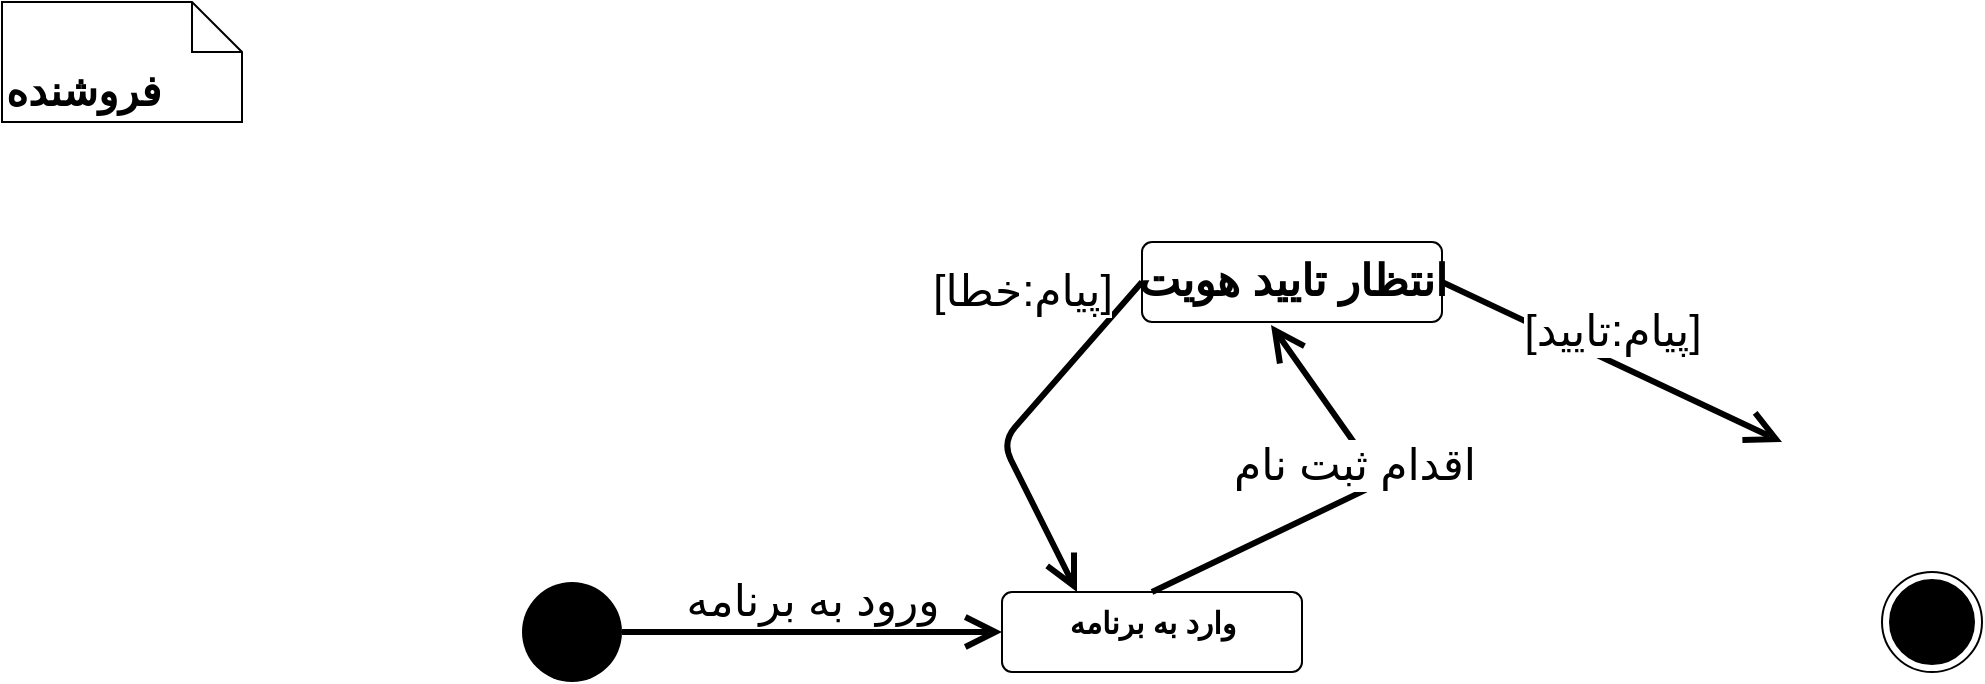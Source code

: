<mxfile version="14.1.3" type="github">
  <diagram name="Page-1" id="58cdce13-f638-feb5-8d6f-7d28b1aa9fa0">
    <mxGraphModel dx="1117" dy="610" grid="1" gridSize="10" guides="1" tooltips="1" connect="1" arrows="1" fold="1" page="1" pageScale="1" pageWidth="1100" pageHeight="850" background="#ffffff" math="0" shadow="0">
      <root>
        <mxCell id="0" />
        <mxCell id="1" parent="0" />
        <mxCell id="qLAmZXMIbUz67TFTp53_-2" value="وارد به برنامه" style="html=1;align=center;verticalAlign=top;rounded=1;absoluteArcSize=1;arcSize=10;dashed=0;fontSize=15;fontStyle=1" parent="1" vertex="1">
          <mxGeometry x="500" y="295" width="150" height="40" as="geometry" />
        </mxCell>
        <mxCell id="qLAmZXMIbUz67TFTp53_-3" value="" style="ellipse;fillColor=#000000;strokeColor=none;" parent="1" vertex="1">
          <mxGeometry x="260" y="290" width="50" height="50" as="geometry" />
        </mxCell>
        <mxCell id="qLAmZXMIbUz67TFTp53_-4" value="" style="ellipse;html=1;shape=endState;fillColor=#000000;strokeColor=#000000;" parent="1" vertex="1">
          <mxGeometry x="940" y="285" width="50" height="50" as="geometry" />
        </mxCell>
        <mxCell id="qLAmZXMIbUz67TFTp53_-5" value="&lt;b&gt;&lt;font style=&quot;font-size: 21px&quot;&gt;فروشنده&lt;/font&gt;&lt;/b&gt;" style="shape=note2;boundedLbl=1;whiteSpace=wrap;html=1;size=25;verticalAlign=top;align=left;" parent="1" vertex="1">
          <mxGeometry width="120" height="60" as="geometry" />
        </mxCell>
        <mxCell id="qLAmZXMIbUz67TFTp53_-6" value="&lt;font style=&quot;font-size: 22px&quot;&gt;ورود به برنامه &lt;/font&gt;" style="edgeStyle=none;html=1;endArrow=open;endSize=12;strokeWidth=3;verticalAlign=bottom;exitX=1;exitY=0.5;exitDx=0;exitDy=0;entryX=0;entryY=0.5;entryDx=0;entryDy=0;" parent="1" source="qLAmZXMIbUz67TFTp53_-3" target="qLAmZXMIbUz67TFTp53_-2" edge="1">
          <mxGeometry width="160" relative="1" as="geometry">
            <mxPoint x="320" y="319.17" as="sourcePoint" />
            <mxPoint x="480" y="319.17" as="targetPoint" />
          </mxGeometry>
        </mxCell>
        <mxCell id="FcyZnMZGrbSRMLAjMmXu-1" value="&lt;b&gt;&lt;font style=&quot;font-size: 22px&quot;&gt;انتظار تایید هویت&lt;br&gt;&lt;/font&gt;&lt;/b&gt;" style="html=1;align=center;verticalAlign=top;rounded=1;absoluteArcSize=1;arcSize=10;dashed=0;" vertex="1" parent="1">
          <mxGeometry x="570" y="120" width="150" height="40" as="geometry" />
        </mxCell>
        <mxCell id="FcyZnMZGrbSRMLAjMmXu-2" value="&lt;font style=&quot;font-size: 22px&quot;&gt;اقدام ثبت نام &lt;br&gt;&lt;/font&gt;" style="edgeStyle=none;html=1;endArrow=open;endSize=12;strokeWidth=3;verticalAlign=bottom;exitX=0.5;exitY=0;exitDx=0;exitDy=0;entryX=0.43;entryY=1.036;entryDx=0;entryDy=0;entryPerimeter=0;" edge="1" parent="1" source="qLAmZXMIbUz67TFTp53_-2" target="FcyZnMZGrbSRMLAjMmXu-1">
          <mxGeometry width="160" relative="1" as="geometry">
            <mxPoint x="560" y="240" as="sourcePoint" />
            <mxPoint x="750" y="240" as="targetPoint" />
            <Array as="points">
              <mxPoint x="690" y="240" />
            </Array>
          </mxGeometry>
        </mxCell>
        <mxCell id="FcyZnMZGrbSRMLAjMmXu-3" value="&lt;font style=&quot;font-size: 22px&quot;&gt;[پیام:تایید]&lt;/font&gt;" style="edgeStyle=none;html=1;endArrow=open;endSize=12;strokeWidth=3;verticalAlign=bottom;exitX=1;exitY=0.5;exitDx=0;exitDy=0;" edge="1" parent="1" source="FcyZnMZGrbSRMLAjMmXu-1">
          <mxGeometry width="160" relative="1" as="geometry">
            <mxPoint x="820" y="170" as="sourcePoint" />
            <mxPoint x="890" y="220" as="targetPoint" />
          </mxGeometry>
        </mxCell>
        <mxCell id="FcyZnMZGrbSRMLAjMmXu-4" value="&lt;font style=&quot;font-size: 22px&quot;&gt;[پیام:خطا]&lt;/font&gt;" style="edgeStyle=none;html=1;endArrow=open;endSize=12;strokeWidth=3;verticalAlign=bottom;exitX=0;exitY=0.5;exitDx=0;exitDy=0;entryX=0.25;entryY=0;entryDx=0;entryDy=0;" edge="1" parent="1" source="FcyZnMZGrbSRMLAjMmXu-1" target="qLAmZXMIbUz67TFTp53_-2">
          <mxGeometry x="-0.426" y="-32" width="160" relative="1" as="geometry">
            <mxPoint x="480" y="160" as="sourcePoint" />
            <mxPoint x="539.5" y="26.44" as="targetPoint" />
            <Array as="points">
              <mxPoint x="500" y="220" />
            </Array>
            <mxPoint as="offset" />
          </mxGeometry>
        </mxCell>
      </root>
    </mxGraphModel>
  </diagram>
</mxfile>
